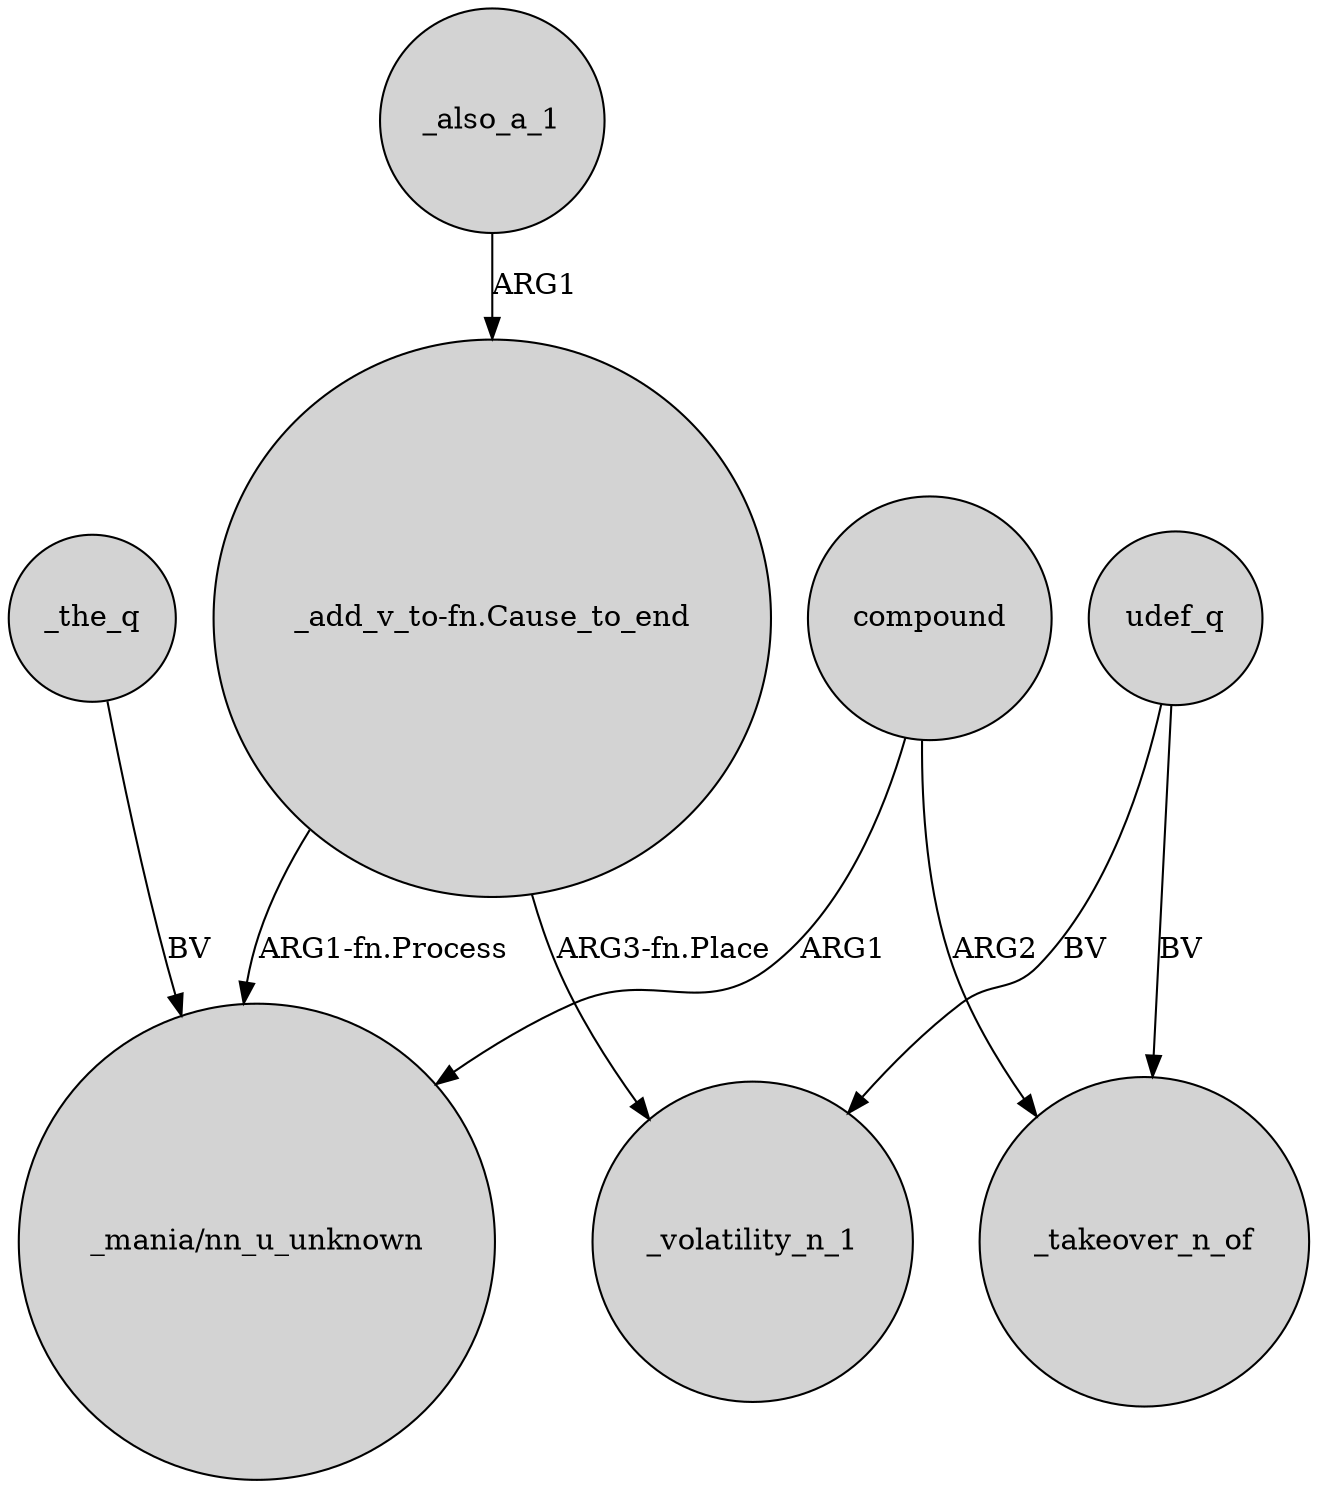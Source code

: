 digraph {
	node [shape=circle style=filled]
	_also_a_1 -> "_add_v_to-fn.Cause_to_end" [label=ARG1]
	"_add_v_to-fn.Cause_to_end" -> "_mania/nn_u_unknown" [label="ARG1-fn.Process"]
	_the_q -> "_mania/nn_u_unknown" [label=BV]
	"_add_v_to-fn.Cause_to_end" -> _volatility_n_1 [label="ARG3-fn.Place"]
	compound -> _takeover_n_of [label=ARG2]
	compound -> "_mania/nn_u_unknown" [label=ARG1]
	udef_q -> _volatility_n_1 [label=BV]
	udef_q -> _takeover_n_of [label=BV]
}
